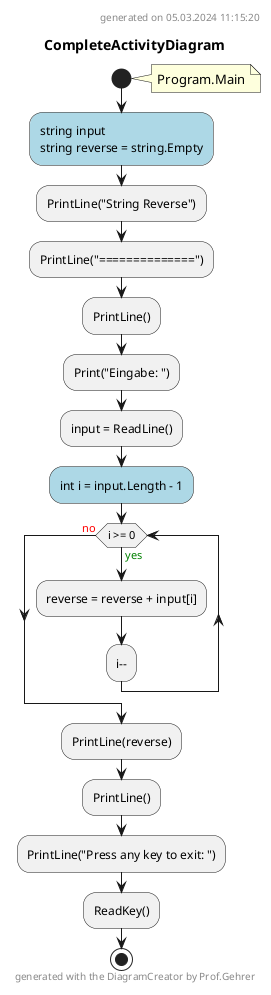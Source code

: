 @startuml CompleteActivityDiagram
header
generated on 05.03.2024 11:15:20
end header
title CompleteActivityDiagram
start
note right:  Program.Main
#LightBlue:string input
string reverse = string.Empty;
:PrintLine("String Reverse");
:PrintLine("==============");
:PrintLine();
:Print("Eingabe: ");
:input = ReadLine();
#LightBlue:int i = input.Length - 1;
while (i >= 0) is (<color:green>yes)
    :reverse = reverse + input[i];
:i--;
endwhile (<color:red>no)
:PrintLine(reverse);
:PrintLine();
:PrintLine("Press any key to exit: ");
:ReadKey();
footer
generated with the DiagramCreator by Prof.Gehrer
end footer
stop
footer
generated with the DiagramCreator by Prof.Gehrer
end footer
@enduml
